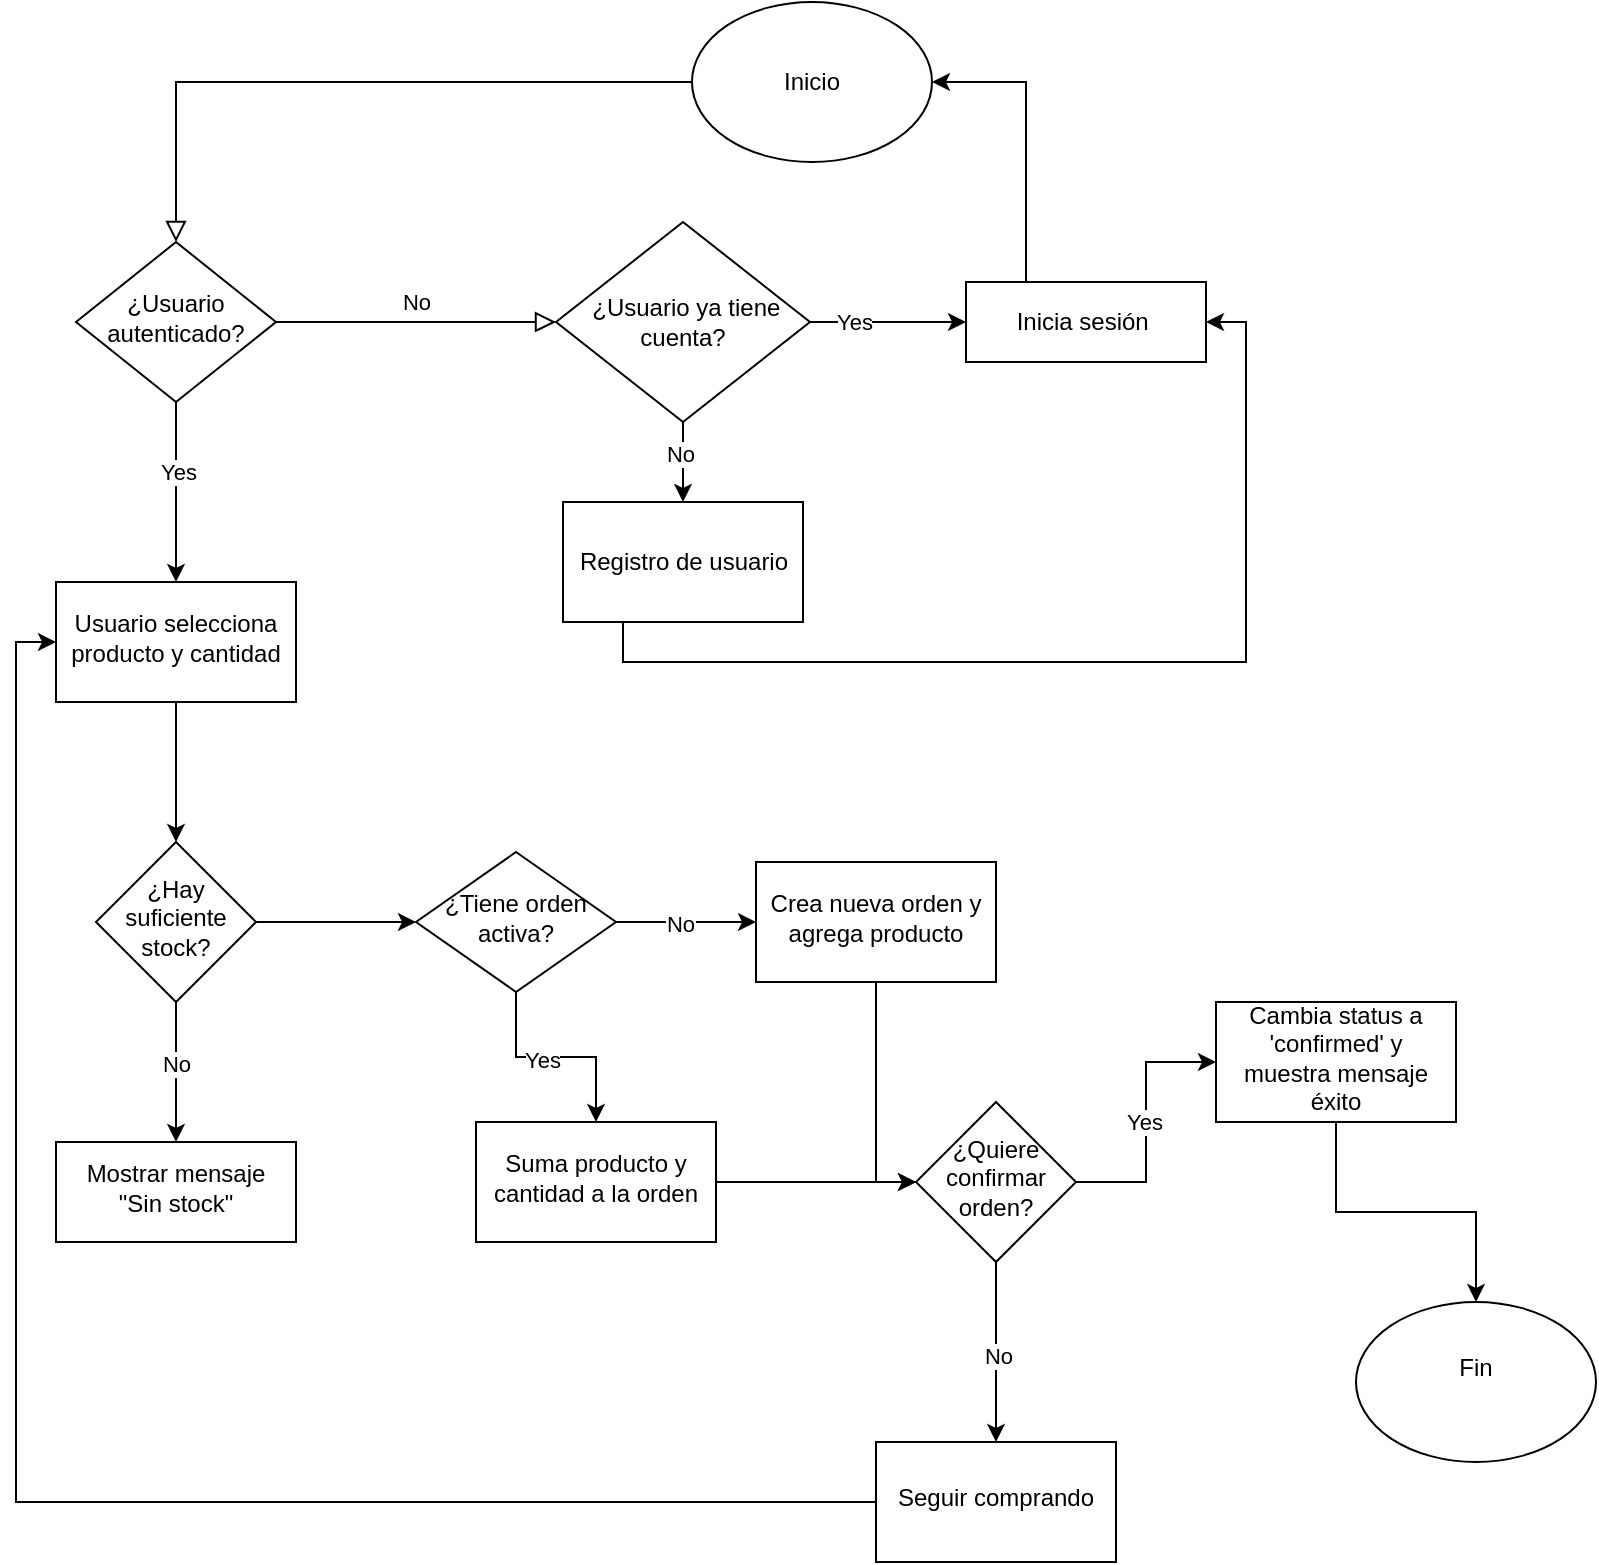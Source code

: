 <mxfile version="27.0.5">
  <diagram id="C5RBs43oDa-KdzZeNtuy" name="Page-1">
    <mxGraphModel dx="1424" dy="795" grid="1" gridSize="10" guides="1" tooltips="1" connect="1" arrows="1" fold="1" page="1" pageScale="1" pageWidth="1169" pageHeight="1654" math="0" shadow="0">
      <root>
        <mxCell id="WIyWlLk6GJQsqaUBKTNV-0" />
        <mxCell id="WIyWlLk6GJQsqaUBKTNV-1" parent="WIyWlLk6GJQsqaUBKTNV-0" />
        <mxCell id="WIyWlLk6GJQsqaUBKTNV-2" value="" style="rounded=0;html=1;jettySize=auto;orthogonalLoop=1;fontSize=11;endArrow=block;endFill=0;endSize=8;strokeWidth=1;shadow=0;labelBackgroundColor=none;edgeStyle=orthogonalEdgeStyle;" parent="WIyWlLk6GJQsqaUBKTNV-1" source="2j19XSKm0a61P64cgnkK-2" target="WIyWlLk6GJQsqaUBKTNV-6" edge="1">
          <mxGeometry relative="1" as="geometry">
            <mxPoint x="508" y="100" as="sourcePoint" />
          </mxGeometry>
        </mxCell>
        <mxCell id="WIyWlLk6GJQsqaUBKTNV-5" value="No" style="edgeStyle=orthogonalEdgeStyle;rounded=0;html=1;jettySize=auto;orthogonalLoop=1;fontSize=11;endArrow=block;endFill=0;endSize=8;strokeWidth=1;shadow=0;labelBackgroundColor=none;" parent="WIyWlLk6GJQsqaUBKTNV-1" source="WIyWlLk6GJQsqaUBKTNV-6" target="2j19XSKm0a61P64cgnkK-1" edge="1">
          <mxGeometry y="10" relative="1" as="geometry">
            <mxPoint as="offset" />
            <mxPoint x="718" y="270" as="targetPoint" />
          </mxGeometry>
        </mxCell>
        <mxCell id="2j19XSKm0a61P64cgnkK-22" value="" style="edgeStyle=orthogonalEdgeStyle;rounded=0;orthogonalLoop=1;jettySize=auto;html=1;" edge="1" parent="WIyWlLk6GJQsqaUBKTNV-1" source="WIyWlLk6GJQsqaUBKTNV-6" target="2j19XSKm0a61P64cgnkK-21">
          <mxGeometry relative="1" as="geometry" />
        </mxCell>
        <mxCell id="2j19XSKm0a61P64cgnkK-23" value="Yes" style="edgeLabel;html=1;align=center;verticalAlign=middle;resizable=0;points=[];" vertex="1" connectable="0" parent="2j19XSKm0a61P64cgnkK-22">
          <mxGeometry x="-0.222" y="1" relative="1" as="geometry">
            <mxPoint as="offset" />
          </mxGeometry>
        </mxCell>
        <mxCell id="WIyWlLk6GJQsqaUBKTNV-6" value="¿Usuario autenticado?" style="rhombus;whiteSpace=wrap;html=1;shadow=0;fontFamily=Helvetica;fontSize=12;align=center;strokeWidth=1;spacing=6;spacingTop=-4;" parent="WIyWlLk6GJQsqaUBKTNV-1" vertex="1">
          <mxGeometry x="140" y="150" width="100" height="80" as="geometry" />
        </mxCell>
        <mxCell id="2j19XSKm0a61P64cgnkK-13" value="" style="edgeStyle=orthogonalEdgeStyle;rounded=0;orthogonalLoop=1;jettySize=auto;html=1;" edge="1" parent="WIyWlLk6GJQsqaUBKTNV-1" source="2j19XSKm0a61P64cgnkK-1" target="2j19XSKm0a61P64cgnkK-12">
          <mxGeometry relative="1" as="geometry" />
        </mxCell>
        <mxCell id="2j19XSKm0a61P64cgnkK-19" value="Yes" style="edgeLabel;html=1;align=center;verticalAlign=middle;resizable=0;points=[];" vertex="1" connectable="0" parent="2j19XSKm0a61P64cgnkK-13">
          <mxGeometry x="-0.436" relative="1" as="geometry">
            <mxPoint as="offset" />
          </mxGeometry>
        </mxCell>
        <mxCell id="2j19XSKm0a61P64cgnkK-15" value="" style="edgeStyle=orthogonalEdgeStyle;rounded=0;orthogonalLoop=1;jettySize=auto;html=1;" edge="1" parent="WIyWlLk6GJQsqaUBKTNV-1" source="2j19XSKm0a61P64cgnkK-1" target="2j19XSKm0a61P64cgnkK-14">
          <mxGeometry relative="1" as="geometry" />
        </mxCell>
        <mxCell id="2j19XSKm0a61P64cgnkK-20" value="No" style="edgeLabel;html=1;align=center;verticalAlign=middle;resizable=0;points=[];" vertex="1" connectable="0" parent="2j19XSKm0a61P64cgnkK-15">
          <mxGeometry x="-0.2" y="-2" relative="1" as="geometry">
            <mxPoint as="offset" />
          </mxGeometry>
        </mxCell>
        <mxCell id="2j19XSKm0a61P64cgnkK-1" value="&lt;div&gt;&amp;nbsp; &amp;nbsp; &amp;nbsp; &amp;nbsp; &amp;nbsp; &amp;nbsp; &amp;nbsp; &amp;nbsp; &amp;nbsp; &amp;nbsp; &amp;nbsp; &amp;nbsp; &amp;nbsp; &amp;nbsp; &amp;nbsp;¿Usuario ya tiene cuenta?&lt;/div&gt;&lt;div&gt;&lt;br&gt;&lt;/div&gt;" style="rhombus;whiteSpace=wrap;html=1;" vertex="1" parent="WIyWlLk6GJQsqaUBKTNV-1">
          <mxGeometry x="380" y="140" width="127" height="100" as="geometry" />
        </mxCell>
        <mxCell id="2j19XSKm0a61P64cgnkK-2" value="Inicio" style="ellipse;whiteSpace=wrap;html=1;" vertex="1" parent="WIyWlLk6GJQsqaUBKTNV-1">
          <mxGeometry x="448" y="30" width="120" height="80" as="geometry" />
        </mxCell>
        <mxCell id="2j19XSKm0a61P64cgnkK-18" style="edgeStyle=orthogonalEdgeStyle;rounded=0;orthogonalLoop=1;jettySize=auto;html=1;exitX=0.25;exitY=0;exitDx=0;exitDy=0;entryX=1;entryY=0.5;entryDx=0;entryDy=0;" edge="1" parent="WIyWlLk6GJQsqaUBKTNV-1" source="2j19XSKm0a61P64cgnkK-12" target="2j19XSKm0a61P64cgnkK-2">
          <mxGeometry relative="1" as="geometry" />
        </mxCell>
        <mxCell id="2j19XSKm0a61P64cgnkK-12" value="Inicia sesión&amp;nbsp;" style="whiteSpace=wrap;html=1;" vertex="1" parent="WIyWlLk6GJQsqaUBKTNV-1">
          <mxGeometry x="585" y="170" width="120" height="40" as="geometry" />
        </mxCell>
        <mxCell id="2j19XSKm0a61P64cgnkK-16" style="edgeStyle=orthogonalEdgeStyle;rounded=0;orthogonalLoop=1;jettySize=auto;html=1;exitX=0.25;exitY=1;exitDx=0;exitDy=0;entryX=1;entryY=0.5;entryDx=0;entryDy=0;" edge="1" parent="WIyWlLk6GJQsqaUBKTNV-1" source="2j19XSKm0a61P64cgnkK-14" target="2j19XSKm0a61P64cgnkK-12">
          <mxGeometry relative="1" as="geometry" />
        </mxCell>
        <mxCell id="2j19XSKm0a61P64cgnkK-14" value="Registro de usuario" style="whiteSpace=wrap;html=1;" vertex="1" parent="WIyWlLk6GJQsqaUBKTNV-1">
          <mxGeometry x="383.5" y="280" width="120" height="60" as="geometry" />
        </mxCell>
        <mxCell id="2j19XSKm0a61P64cgnkK-25" value="" style="edgeStyle=orthogonalEdgeStyle;rounded=0;orthogonalLoop=1;jettySize=auto;html=1;" edge="1" parent="WIyWlLk6GJQsqaUBKTNV-1" source="2j19XSKm0a61P64cgnkK-21" target="2j19XSKm0a61P64cgnkK-24">
          <mxGeometry relative="1" as="geometry" />
        </mxCell>
        <mxCell id="2j19XSKm0a61P64cgnkK-21" value="Usuario selecciona producto y cantidad" style="whiteSpace=wrap;html=1;shadow=0;strokeWidth=1;spacing=6;spacingTop=-4;" vertex="1" parent="WIyWlLk6GJQsqaUBKTNV-1">
          <mxGeometry x="130" y="320" width="120" height="60" as="geometry" />
        </mxCell>
        <mxCell id="2j19XSKm0a61P64cgnkK-27" value="" style="edgeStyle=orthogonalEdgeStyle;rounded=0;orthogonalLoop=1;jettySize=auto;html=1;" edge="1" parent="WIyWlLk6GJQsqaUBKTNV-1" source="2j19XSKm0a61P64cgnkK-24" target="2j19XSKm0a61P64cgnkK-26">
          <mxGeometry relative="1" as="geometry" />
        </mxCell>
        <mxCell id="2j19XSKm0a61P64cgnkK-28" value="No" style="edgeLabel;html=1;align=center;verticalAlign=middle;resizable=0;points=[];" vertex="1" connectable="0" parent="2j19XSKm0a61P64cgnkK-27">
          <mxGeometry x="-0.111" relative="1" as="geometry">
            <mxPoint as="offset" />
          </mxGeometry>
        </mxCell>
        <mxCell id="2j19XSKm0a61P64cgnkK-32" value="" style="edgeStyle=orthogonalEdgeStyle;rounded=0;orthogonalLoop=1;jettySize=auto;html=1;" edge="1" parent="WIyWlLk6GJQsqaUBKTNV-1" source="2j19XSKm0a61P64cgnkK-24" target="2j19XSKm0a61P64cgnkK-31">
          <mxGeometry relative="1" as="geometry" />
        </mxCell>
        <mxCell id="2j19XSKm0a61P64cgnkK-24" value="¿Hay suficiente stock?" style="rhombus;whiteSpace=wrap;html=1;shadow=0;strokeWidth=1;spacing=6;spacingTop=-4;" vertex="1" parent="WIyWlLk6GJQsqaUBKTNV-1">
          <mxGeometry x="150" y="450" width="80" height="80" as="geometry" />
        </mxCell>
        <mxCell id="2j19XSKm0a61P64cgnkK-26" value="Mostrar mensaje &quot;Sin stock&quot;" style="whiteSpace=wrap;html=1;shadow=0;strokeWidth=1;spacing=6;spacingTop=-4;" vertex="1" parent="WIyWlLk6GJQsqaUBKTNV-1">
          <mxGeometry x="130" y="600" width="120" height="50" as="geometry" />
        </mxCell>
        <mxCell id="2j19XSKm0a61P64cgnkK-34" value="" style="edgeStyle=orthogonalEdgeStyle;rounded=0;orthogonalLoop=1;jettySize=auto;html=1;" edge="1" parent="WIyWlLk6GJQsqaUBKTNV-1" source="2j19XSKm0a61P64cgnkK-31" target="2j19XSKm0a61P64cgnkK-33">
          <mxGeometry relative="1" as="geometry" />
        </mxCell>
        <mxCell id="2j19XSKm0a61P64cgnkK-35" value="Yes" style="edgeLabel;html=1;align=center;verticalAlign=middle;resizable=0;points=[];" vertex="1" connectable="0" parent="2j19XSKm0a61P64cgnkK-34">
          <mxGeometry x="-0.152" relative="1" as="geometry">
            <mxPoint x="1" y="1" as="offset" />
          </mxGeometry>
        </mxCell>
        <mxCell id="2j19XSKm0a61P64cgnkK-37" value="" style="edgeStyle=orthogonalEdgeStyle;rounded=0;orthogonalLoop=1;jettySize=auto;html=1;" edge="1" parent="WIyWlLk6GJQsqaUBKTNV-1" source="2j19XSKm0a61P64cgnkK-31" target="2j19XSKm0a61P64cgnkK-36">
          <mxGeometry relative="1" as="geometry" />
        </mxCell>
        <mxCell id="2j19XSKm0a61P64cgnkK-39" value="No" style="edgeLabel;html=1;align=center;verticalAlign=middle;resizable=0;points=[];" vertex="1" connectable="0" parent="2j19XSKm0a61P64cgnkK-37">
          <mxGeometry x="-0.086" y="-1" relative="1" as="geometry">
            <mxPoint as="offset" />
          </mxGeometry>
        </mxCell>
        <mxCell id="2j19XSKm0a61P64cgnkK-31" value="¿Tiene orden activa?" style="rhombus;whiteSpace=wrap;html=1;shadow=0;strokeWidth=1;spacing=6;spacingTop=-4;" vertex="1" parent="WIyWlLk6GJQsqaUBKTNV-1">
          <mxGeometry x="310" y="455" width="100" height="70" as="geometry" />
        </mxCell>
        <mxCell id="2j19XSKm0a61P64cgnkK-41" value="" style="edgeStyle=orthogonalEdgeStyle;rounded=0;orthogonalLoop=1;jettySize=auto;html=1;" edge="1" parent="WIyWlLk6GJQsqaUBKTNV-1" source="2j19XSKm0a61P64cgnkK-33" target="2j19XSKm0a61P64cgnkK-40">
          <mxGeometry relative="1" as="geometry" />
        </mxCell>
        <mxCell id="2j19XSKm0a61P64cgnkK-33" value="Suma producto&amp;nbsp;y cantidad a la orden" style="whiteSpace=wrap;html=1;shadow=0;strokeWidth=1;spacing=6;spacingTop=-4;" vertex="1" parent="WIyWlLk6GJQsqaUBKTNV-1">
          <mxGeometry x="340" y="590" width="120" height="60" as="geometry" />
        </mxCell>
        <mxCell id="2j19XSKm0a61P64cgnkK-42" style="edgeStyle=orthogonalEdgeStyle;rounded=0;orthogonalLoop=1;jettySize=auto;html=1;exitX=0.5;exitY=1;exitDx=0;exitDy=0;entryX=0;entryY=0.5;entryDx=0;entryDy=0;" edge="1" parent="WIyWlLk6GJQsqaUBKTNV-1" source="2j19XSKm0a61P64cgnkK-36" target="2j19XSKm0a61P64cgnkK-40">
          <mxGeometry relative="1" as="geometry" />
        </mxCell>
        <mxCell id="2j19XSKm0a61P64cgnkK-36" value="Crea nueva orden y agrega producto" style="whiteSpace=wrap;html=1;shadow=0;strokeWidth=1;spacing=6;spacingTop=-4;" vertex="1" parent="WIyWlLk6GJQsqaUBKTNV-1">
          <mxGeometry x="480" y="460" width="120" height="60" as="geometry" />
        </mxCell>
        <mxCell id="2j19XSKm0a61P64cgnkK-44" value="" style="edgeStyle=orthogonalEdgeStyle;rounded=0;orthogonalLoop=1;jettySize=auto;html=1;" edge="1" parent="WIyWlLk6GJQsqaUBKTNV-1" source="2j19XSKm0a61P64cgnkK-40" target="2j19XSKm0a61P64cgnkK-43">
          <mxGeometry relative="1" as="geometry" />
        </mxCell>
        <mxCell id="2j19XSKm0a61P64cgnkK-45" value="Yes" style="edgeLabel;html=1;align=center;verticalAlign=middle;resizable=0;points=[];" vertex="1" connectable="0" parent="2j19XSKm0a61P64cgnkK-44">
          <mxGeometry y="1" relative="1" as="geometry">
            <mxPoint as="offset" />
          </mxGeometry>
        </mxCell>
        <mxCell id="2j19XSKm0a61P64cgnkK-47" value="" style="edgeStyle=orthogonalEdgeStyle;rounded=0;orthogonalLoop=1;jettySize=auto;html=1;" edge="1" parent="WIyWlLk6GJQsqaUBKTNV-1" source="2j19XSKm0a61P64cgnkK-40" target="2j19XSKm0a61P64cgnkK-46">
          <mxGeometry relative="1" as="geometry" />
        </mxCell>
        <mxCell id="2j19XSKm0a61P64cgnkK-48" value="No" style="edgeLabel;html=1;align=center;verticalAlign=middle;resizable=0;points=[];" vertex="1" connectable="0" parent="2j19XSKm0a61P64cgnkK-47">
          <mxGeometry x="0.044" y="1" relative="1" as="geometry">
            <mxPoint as="offset" />
          </mxGeometry>
        </mxCell>
        <mxCell id="2j19XSKm0a61P64cgnkK-40" value="¿Quiere confirmar orden?" style="rhombus;whiteSpace=wrap;html=1;shadow=0;strokeWidth=1;spacing=6;spacingTop=-4;" vertex="1" parent="WIyWlLk6GJQsqaUBKTNV-1">
          <mxGeometry x="560" y="580" width="80" height="80" as="geometry" />
        </mxCell>
        <mxCell id="2j19XSKm0a61P64cgnkK-51" style="edgeStyle=orthogonalEdgeStyle;rounded=0;orthogonalLoop=1;jettySize=auto;html=1;exitX=0.5;exitY=1;exitDx=0;exitDy=0;entryX=0.5;entryY=0;entryDx=0;entryDy=0;" edge="1" parent="WIyWlLk6GJQsqaUBKTNV-1" source="2j19XSKm0a61P64cgnkK-43" target="2j19XSKm0a61P64cgnkK-50">
          <mxGeometry relative="1" as="geometry" />
        </mxCell>
        <mxCell id="2j19XSKm0a61P64cgnkK-43" value="Cambia status a &#39;confirmed&#39;&amp;nbsp;y muestra mensaje éxito" style="whiteSpace=wrap;html=1;shadow=0;strokeWidth=1;spacing=6;spacingTop=-4;" vertex="1" parent="WIyWlLk6GJQsqaUBKTNV-1">
          <mxGeometry x="710" y="530" width="120" height="60" as="geometry" />
        </mxCell>
        <mxCell id="2j19XSKm0a61P64cgnkK-49" style="edgeStyle=orthogonalEdgeStyle;rounded=0;orthogonalLoop=1;jettySize=auto;html=1;exitX=0;exitY=0.5;exitDx=0;exitDy=0;entryX=0;entryY=0.5;entryDx=0;entryDy=0;" edge="1" parent="WIyWlLk6GJQsqaUBKTNV-1" source="2j19XSKm0a61P64cgnkK-46" target="2j19XSKm0a61P64cgnkK-21">
          <mxGeometry relative="1" as="geometry" />
        </mxCell>
        <mxCell id="2j19XSKm0a61P64cgnkK-46" value="Seguir comprando" style="whiteSpace=wrap;html=1;shadow=0;strokeWidth=1;spacing=6;spacingTop=-4;" vertex="1" parent="WIyWlLk6GJQsqaUBKTNV-1">
          <mxGeometry x="540" y="750" width="120" height="60" as="geometry" />
        </mxCell>
        <mxCell id="2j19XSKm0a61P64cgnkK-50" value="Fin&lt;div&gt;&lt;br&gt;&lt;/div&gt;" style="ellipse;whiteSpace=wrap;html=1;" vertex="1" parent="WIyWlLk6GJQsqaUBKTNV-1">
          <mxGeometry x="780" y="680" width="120" height="80" as="geometry" />
        </mxCell>
      </root>
    </mxGraphModel>
  </diagram>
</mxfile>
